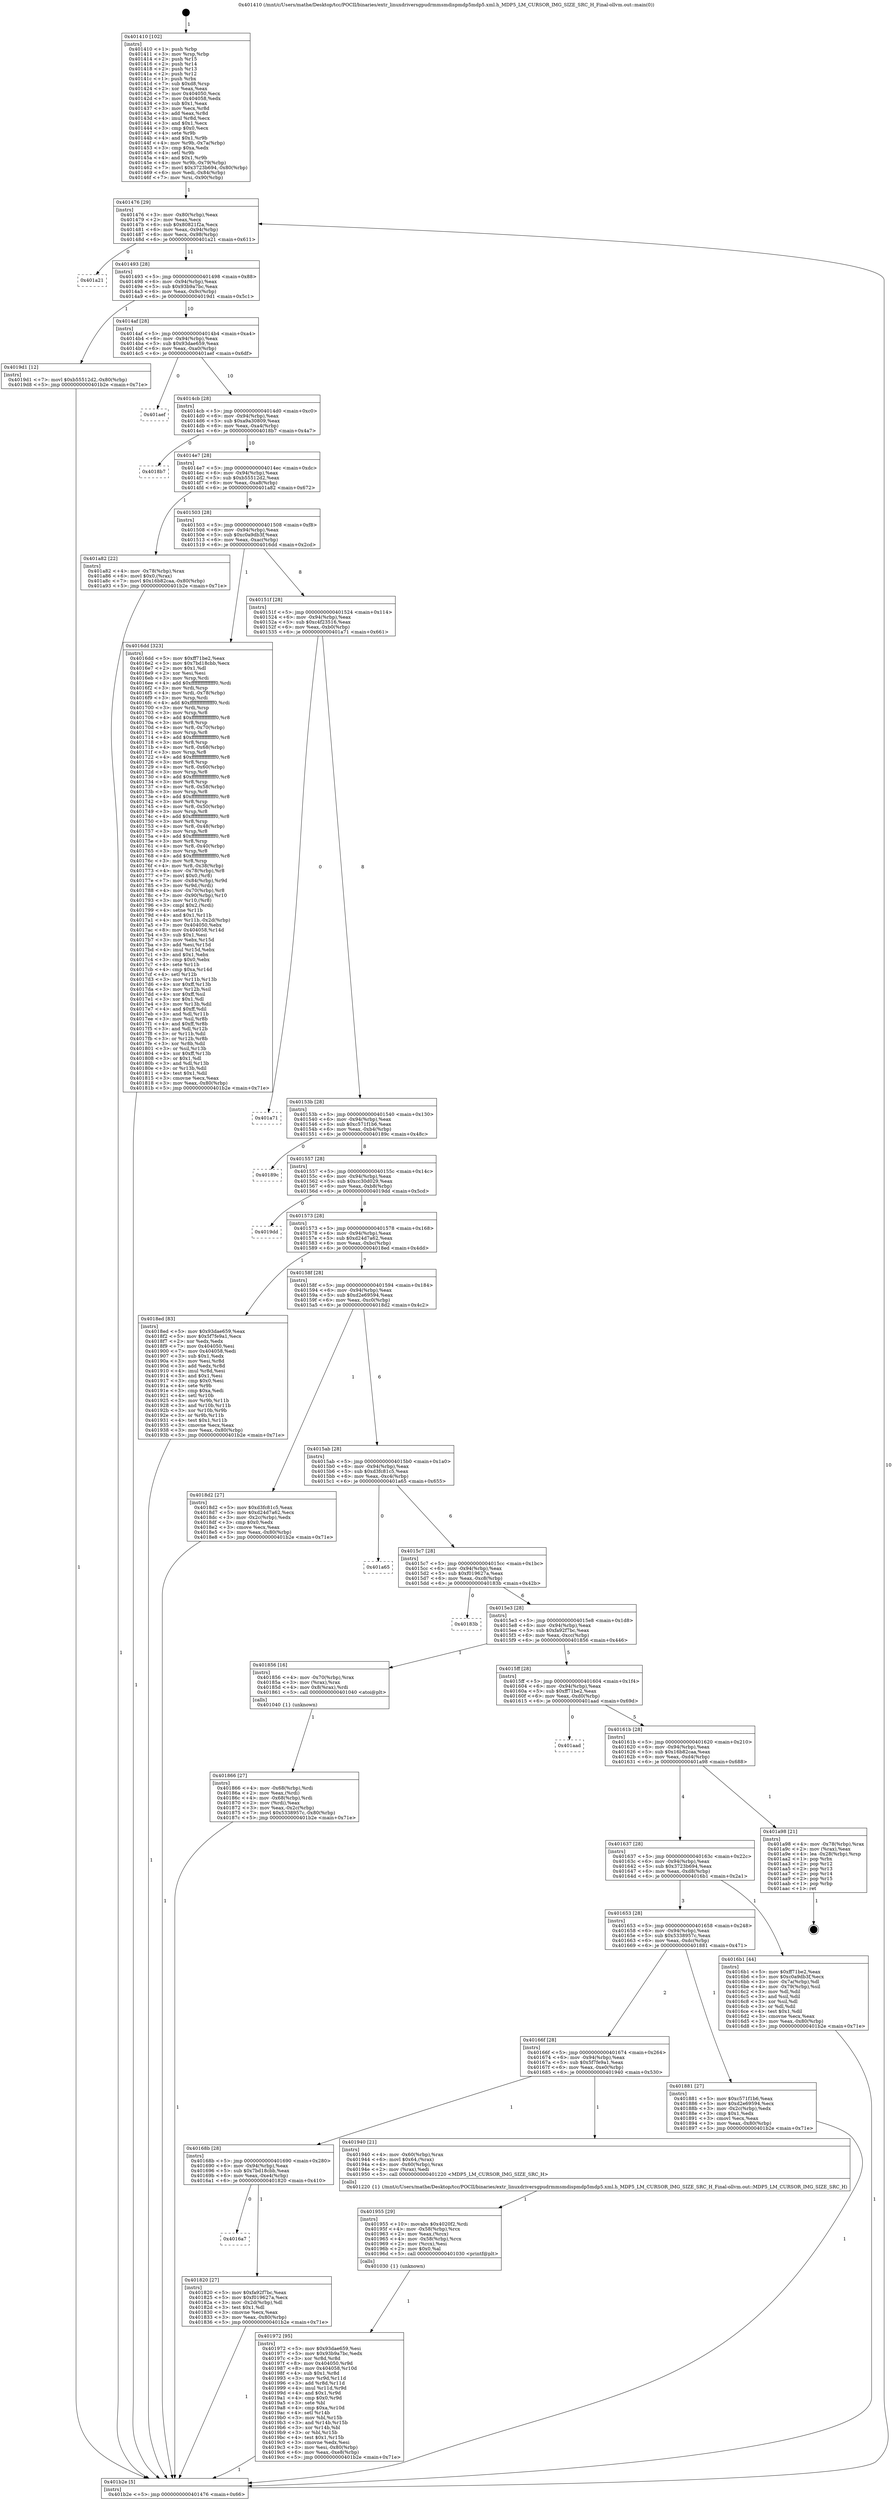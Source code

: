 digraph "0x401410" {
  label = "0x401410 (/mnt/c/Users/mathe/Desktop/tcc/POCII/binaries/extr_linuxdriversgpudrmmsmdispmdp5mdp5.xml.h_MDP5_LM_CURSOR_IMG_SIZE_SRC_H_Final-ollvm.out::main(0))"
  labelloc = "t"
  node[shape=record]

  Entry [label="",width=0.3,height=0.3,shape=circle,fillcolor=black,style=filled]
  "0x401476" [label="{
     0x401476 [29]\l
     | [instrs]\l
     &nbsp;&nbsp;0x401476 \<+3\>: mov -0x80(%rbp),%eax\l
     &nbsp;&nbsp;0x401479 \<+2\>: mov %eax,%ecx\l
     &nbsp;&nbsp;0x40147b \<+6\>: sub $0x80821f2a,%ecx\l
     &nbsp;&nbsp;0x401481 \<+6\>: mov %eax,-0x94(%rbp)\l
     &nbsp;&nbsp;0x401487 \<+6\>: mov %ecx,-0x98(%rbp)\l
     &nbsp;&nbsp;0x40148d \<+6\>: je 0000000000401a21 \<main+0x611\>\l
  }"]
  "0x401a21" [label="{
     0x401a21\l
  }", style=dashed]
  "0x401493" [label="{
     0x401493 [28]\l
     | [instrs]\l
     &nbsp;&nbsp;0x401493 \<+5\>: jmp 0000000000401498 \<main+0x88\>\l
     &nbsp;&nbsp;0x401498 \<+6\>: mov -0x94(%rbp),%eax\l
     &nbsp;&nbsp;0x40149e \<+5\>: sub $0x93b9a7bc,%eax\l
     &nbsp;&nbsp;0x4014a3 \<+6\>: mov %eax,-0x9c(%rbp)\l
     &nbsp;&nbsp;0x4014a9 \<+6\>: je 00000000004019d1 \<main+0x5c1\>\l
  }"]
  Exit [label="",width=0.3,height=0.3,shape=circle,fillcolor=black,style=filled,peripheries=2]
  "0x4019d1" [label="{
     0x4019d1 [12]\l
     | [instrs]\l
     &nbsp;&nbsp;0x4019d1 \<+7\>: movl $0xb55512d2,-0x80(%rbp)\l
     &nbsp;&nbsp;0x4019d8 \<+5\>: jmp 0000000000401b2e \<main+0x71e\>\l
  }"]
  "0x4014af" [label="{
     0x4014af [28]\l
     | [instrs]\l
     &nbsp;&nbsp;0x4014af \<+5\>: jmp 00000000004014b4 \<main+0xa4\>\l
     &nbsp;&nbsp;0x4014b4 \<+6\>: mov -0x94(%rbp),%eax\l
     &nbsp;&nbsp;0x4014ba \<+5\>: sub $0x93dae659,%eax\l
     &nbsp;&nbsp;0x4014bf \<+6\>: mov %eax,-0xa0(%rbp)\l
     &nbsp;&nbsp;0x4014c5 \<+6\>: je 0000000000401aef \<main+0x6df\>\l
  }"]
  "0x401972" [label="{
     0x401972 [95]\l
     | [instrs]\l
     &nbsp;&nbsp;0x401972 \<+5\>: mov $0x93dae659,%esi\l
     &nbsp;&nbsp;0x401977 \<+5\>: mov $0x93b9a7bc,%edx\l
     &nbsp;&nbsp;0x40197c \<+3\>: xor %r8d,%r8d\l
     &nbsp;&nbsp;0x40197f \<+8\>: mov 0x404050,%r9d\l
     &nbsp;&nbsp;0x401987 \<+8\>: mov 0x404058,%r10d\l
     &nbsp;&nbsp;0x40198f \<+4\>: sub $0x1,%r8d\l
     &nbsp;&nbsp;0x401993 \<+3\>: mov %r9d,%r11d\l
     &nbsp;&nbsp;0x401996 \<+3\>: add %r8d,%r11d\l
     &nbsp;&nbsp;0x401999 \<+4\>: imul %r11d,%r9d\l
     &nbsp;&nbsp;0x40199d \<+4\>: and $0x1,%r9d\l
     &nbsp;&nbsp;0x4019a1 \<+4\>: cmp $0x0,%r9d\l
     &nbsp;&nbsp;0x4019a5 \<+3\>: sete %bl\l
     &nbsp;&nbsp;0x4019a8 \<+4\>: cmp $0xa,%r10d\l
     &nbsp;&nbsp;0x4019ac \<+4\>: setl %r14b\l
     &nbsp;&nbsp;0x4019b0 \<+3\>: mov %bl,%r15b\l
     &nbsp;&nbsp;0x4019b3 \<+3\>: and %r14b,%r15b\l
     &nbsp;&nbsp;0x4019b6 \<+3\>: xor %r14b,%bl\l
     &nbsp;&nbsp;0x4019b9 \<+3\>: or %bl,%r15b\l
     &nbsp;&nbsp;0x4019bc \<+4\>: test $0x1,%r15b\l
     &nbsp;&nbsp;0x4019c0 \<+3\>: cmovne %edx,%esi\l
     &nbsp;&nbsp;0x4019c3 \<+3\>: mov %esi,-0x80(%rbp)\l
     &nbsp;&nbsp;0x4019c6 \<+6\>: mov %eax,-0xe8(%rbp)\l
     &nbsp;&nbsp;0x4019cc \<+5\>: jmp 0000000000401b2e \<main+0x71e\>\l
  }"]
  "0x401aef" [label="{
     0x401aef\l
  }", style=dashed]
  "0x4014cb" [label="{
     0x4014cb [28]\l
     | [instrs]\l
     &nbsp;&nbsp;0x4014cb \<+5\>: jmp 00000000004014d0 \<main+0xc0\>\l
     &nbsp;&nbsp;0x4014d0 \<+6\>: mov -0x94(%rbp),%eax\l
     &nbsp;&nbsp;0x4014d6 \<+5\>: sub $0xa9a30809,%eax\l
     &nbsp;&nbsp;0x4014db \<+6\>: mov %eax,-0xa4(%rbp)\l
     &nbsp;&nbsp;0x4014e1 \<+6\>: je 00000000004018b7 \<main+0x4a7\>\l
  }"]
  "0x401955" [label="{
     0x401955 [29]\l
     | [instrs]\l
     &nbsp;&nbsp;0x401955 \<+10\>: movabs $0x4020f2,%rdi\l
     &nbsp;&nbsp;0x40195f \<+4\>: mov -0x58(%rbp),%rcx\l
     &nbsp;&nbsp;0x401963 \<+2\>: mov %eax,(%rcx)\l
     &nbsp;&nbsp;0x401965 \<+4\>: mov -0x58(%rbp),%rcx\l
     &nbsp;&nbsp;0x401969 \<+2\>: mov (%rcx),%esi\l
     &nbsp;&nbsp;0x40196b \<+2\>: mov $0x0,%al\l
     &nbsp;&nbsp;0x40196d \<+5\>: call 0000000000401030 \<printf@plt\>\l
     | [calls]\l
     &nbsp;&nbsp;0x401030 \{1\} (unknown)\l
  }"]
  "0x4018b7" [label="{
     0x4018b7\l
  }", style=dashed]
  "0x4014e7" [label="{
     0x4014e7 [28]\l
     | [instrs]\l
     &nbsp;&nbsp;0x4014e7 \<+5\>: jmp 00000000004014ec \<main+0xdc\>\l
     &nbsp;&nbsp;0x4014ec \<+6\>: mov -0x94(%rbp),%eax\l
     &nbsp;&nbsp;0x4014f2 \<+5\>: sub $0xb55512d2,%eax\l
     &nbsp;&nbsp;0x4014f7 \<+6\>: mov %eax,-0xa8(%rbp)\l
     &nbsp;&nbsp;0x4014fd \<+6\>: je 0000000000401a82 \<main+0x672\>\l
  }"]
  "0x401866" [label="{
     0x401866 [27]\l
     | [instrs]\l
     &nbsp;&nbsp;0x401866 \<+4\>: mov -0x68(%rbp),%rdi\l
     &nbsp;&nbsp;0x40186a \<+2\>: mov %eax,(%rdi)\l
     &nbsp;&nbsp;0x40186c \<+4\>: mov -0x68(%rbp),%rdi\l
     &nbsp;&nbsp;0x401870 \<+2\>: mov (%rdi),%eax\l
     &nbsp;&nbsp;0x401872 \<+3\>: mov %eax,-0x2c(%rbp)\l
     &nbsp;&nbsp;0x401875 \<+7\>: movl $0x5338957c,-0x80(%rbp)\l
     &nbsp;&nbsp;0x40187c \<+5\>: jmp 0000000000401b2e \<main+0x71e\>\l
  }"]
  "0x401a82" [label="{
     0x401a82 [22]\l
     | [instrs]\l
     &nbsp;&nbsp;0x401a82 \<+4\>: mov -0x78(%rbp),%rax\l
     &nbsp;&nbsp;0x401a86 \<+6\>: movl $0x0,(%rax)\l
     &nbsp;&nbsp;0x401a8c \<+7\>: movl $0x16b82caa,-0x80(%rbp)\l
     &nbsp;&nbsp;0x401a93 \<+5\>: jmp 0000000000401b2e \<main+0x71e\>\l
  }"]
  "0x401503" [label="{
     0x401503 [28]\l
     | [instrs]\l
     &nbsp;&nbsp;0x401503 \<+5\>: jmp 0000000000401508 \<main+0xf8\>\l
     &nbsp;&nbsp;0x401508 \<+6\>: mov -0x94(%rbp),%eax\l
     &nbsp;&nbsp;0x40150e \<+5\>: sub $0xc0a9db3f,%eax\l
     &nbsp;&nbsp;0x401513 \<+6\>: mov %eax,-0xac(%rbp)\l
     &nbsp;&nbsp;0x401519 \<+6\>: je 00000000004016dd \<main+0x2cd\>\l
  }"]
  "0x4016a7" [label="{
     0x4016a7\l
  }", style=dashed]
  "0x4016dd" [label="{
     0x4016dd [323]\l
     | [instrs]\l
     &nbsp;&nbsp;0x4016dd \<+5\>: mov $0xff71be2,%eax\l
     &nbsp;&nbsp;0x4016e2 \<+5\>: mov $0x7bd18cbb,%ecx\l
     &nbsp;&nbsp;0x4016e7 \<+2\>: mov $0x1,%dl\l
     &nbsp;&nbsp;0x4016e9 \<+2\>: xor %esi,%esi\l
     &nbsp;&nbsp;0x4016eb \<+3\>: mov %rsp,%rdi\l
     &nbsp;&nbsp;0x4016ee \<+4\>: add $0xfffffffffffffff0,%rdi\l
     &nbsp;&nbsp;0x4016f2 \<+3\>: mov %rdi,%rsp\l
     &nbsp;&nbsp;0x4016f5 \<+4\>: mov %rdi,-0x78(%rbp)\l
     &nbsp;&nbsp;0x4016f9 \<+3\>: mov %rsp,%rdi\l
     &nbsp;&nbsp;0x4016fc \<+4\>: add $0xfffffffffffffff0,%rdi\l
     &nbsp;&nbsp;0x401700 \<+3\>: mov %rdi,%rsp\l
     &nbsp;&nbsp;0x401703 \<+3\>: mov %rsp,%r8\l
     &nbsp;&nbsp;0x401706 \<+4\>: add $0xfffffffffffffff0,%r8\l
     &nbsp;&nbsp;0x40170a \<+3\>: mov %r8,%rsp\l
     &nbsp;&nbsp;0x40170d \<+4\>: mov %r8,-0x70(%rbp)\l
     &nbsp;&nbsp;0x401711 \<+3\>: mov %rsp,%r8\l
     &nbsp;&nbsp;0x401714 \<+4\>: add $0xfffffffffffffff0,%r8\l
     &nbsp;&nbsp;0x401718 \<+3\>: mov %r8,%rsp\l
     &nbsp;&nbsp;0x40171b \<+4\>: mov %r8,-0x68(%rbp)\l
     &nbsp;&nbsp;0x40171f \<+3\>: mov %rsp,%r8\l
     &nbsp;&nbsp;0x401722 \<+4\>: add $0xfffffffffffffff0,%r8\l
     &nbsp;&nbsp;0x401726 \<+3\>: mov %r8,%rsp\l
     &nbsp;&nbsp;0x401729 \<+4\>: mov %r8,-0x60(%rbp)\l
     &nbsp;&nbsp;0x40172d \<+3\>: mov %rsp,%r8\l
     &nbsp;&nbsp;0x401730 \<+4\>: add $0xfffffffffffffff0,%r8\l
     &nbsp;&nbsp;0x401734 \<+3\>: mov %r8,%rsp\l
     &nbsp;&nbsp;0x401737 \<+4\>: mov %r8,-0x58(%rbp)\l
     &nbsp;&nbsp;0x40173b \<+3\>: mov %rsp,%r8\l
     &nbsp;&nbsp;0x40173e \<+4\>: add $0xfffffffffffffff0,%r8\l
     &nbsp;&nbsp;0x401742 \<+3\>: mov %r8,%rsp\l
     &nbsp;&nbsp;0x401745 \<+4\>: mov %r8,-0x50(%rbp)\l
     &nbsp;&nbsp;0x401749 \<+3\>: mov %rsp,%r8\l
     &nbsp;&nbsp;0x40174c \<+4\>: add $0xfffffffffffffff0,%r8\l
     &nbsp;&nbsp;0x401750 \<+3\>: mov %r8,%rsp\l
     &nbsp;&nbsp;0x401753 \<+4\>: mov %r8,-0x48(%rbp)\l
     &nbsp;&nbsp;0x401757 \<+3\>: mov %rsp,%r8\l
     &nbsp;&nbsp;0x40175a \<+4\>: add $0xfffffffffffffff0,%r8\l
     &nbsp;&nbsp;0x40175e \<+3\>: mov %r8,%rsp\l
     &nbsp;&nbsp;0x401761 \<+4\>: mov %r8,-0x40(%rbp)\l
     &nbsp;&nbsp;0x401765 \<+3\>: mov %rsp,%r8\l
     &nbsp;&nbsp;0x401768 \<+4\>: add $0xfffffffffffffff0,%r8\l
     &nbsp;&nbsp;0x40176c \<+3\>: mov %r8,%rsp\l
     &nbsp;&nbsp;0x40176f \<+4\>: mov %r8,-0x38(%rbp)\l
     &nbsp;&nbsp;0x401773 \<+4\>: mov -0x78(%rbp),%r8\l
     &nbsp;&nbsp;0x401777 \<+7\>: movl $0x0,(%r8)\l
     &nbsp;&nbsp;0x40177e \<+7\>: mov -0x84(%rbp),%r9d\l
     &nbsp;&nbsp;0x401785 \<+3\>: mov %r9d,(%rdi)\l
     &nbsp;&nbsp;0x401788 \<+4\>: mov -0x70(%rbp),%r8\l
     &nbsp;&nbsp;0x40178c \<+7\>: mov -0x90(%rbp),%r10\l
     &nbsp;&nbsp;0x401793 \<+3\>: mov %r10,(%r8)\l
     &nbsp;&nbsp;0x401796 \<+3\>: cmpl $0x2,(%rdi)\l
     &nbsp;&nbsp;0x401799 \<+4\>: setne %r11b\l
     &nbsp;&nbsp;0x40179d \<+4\>: and $0x1,%r11b\l
     &nbsp;&nbsp;0x4017a1 \<+4\>: mov %r11b,-0x2d(%rbp)\l
     &nbsp;&nbsp;0x4017a5 \<+7\>: mov 0x404050,%ebx\l
     &nbsp;&nbsp;0x4017ac \<+8\>: mov 0x404058,%r14d\l
     &nbsp;&nbsp;0x4017b4 \<+3\>: sub $0x1,%esi\l
     &nbsp;&nbsp;0x4017b7 \<+3\>: mov %ebx,%r15d\l
     &nbsp;&nbsp;0x4017ba \<+3\>: add %esi,%r15d\l
     &nbsp;&nbsp;0x4017bd \<+4\>: imul %r15d,%ebx\l
     &nbsp;&nbsp;0x4017c1 \<+3\>: and $0x1,%ebx\l
     &nbsp;&nbsp;0x4017c4 \<+3\>: cmp $0x0,%ebx\l
     &nbsp;&nbsp;0x4017c7 \<+4\>: sete %r11b\l
     &nbsp;&nbsp;0x4017cb \<+4\>: cmp $0xa,%r14d\l
     &nbsp;&nbsp;0x4017cf \<+4\>: setl %r12b\l
     &nbsp;&nbsp;0x4017d3 \<+3\>: mov %r11b,%r13b\l
     &nbsp;&nbsp;0x4017d6 \<+4\>: xor $0xff,%r13b\l
     &nbsp;&nbsp;0x4017da \<+3\>: mov %r12b,%sil\l
     &nbsp;&nbsp;0x4017dd \<+4\>: xor $0xff,%sil\l
     &nbsp;&nbsp;0x4017e1 \<+3\>: xor $0x1,%dl\l
     &nbsp;&nbsp;0x4017e4 \<+3\>: mov %r13b,%dil\l
     &nbsp;&nbsp;0x4017e7 \<+4\>: and $0xff,%dil\l
     &nbsp;&nbsp;0x4017eb \<+3\>: and %dl,%r11b\l
     &nbsp;&nbsp;0x4017ee \<+3\>: mov %sil,%r8b\l
     &nbsp;&nbsp;0x4017f1 \<+4\>: and $0xff,%r8b\l
     &nbsp;&nbsp;0x4017f5 \<+3\>: and %dl,%r12b\l
     &nbsp;&nbsp;0x4017f8 \<+3\>: or %r11b,%dil\l
     &nbsp;&nbsp;0x4017fb \<+3\>: or %r12b,%r8b\l
     &nbsp;&nbsp;0x4017fe \<+3\>: xor %r8b,%dil\l
     &nbsp;&nbsp;0x401801 \<+3\>: or %sil,%r13b\l
     &nbsp;&nbsp;0x401804 \<+4\>: xor $0xff,%r13b\l
     &nbsp;&nbsp;0x401808 \<+3\>: or $0x1,%dl\l
     &nbsp;&nbsp;0x40180b \<+3\>: and %dl,%r13b\l
     &nbsp;&nbsp;0x40180e \<+3\>: or %r13b,%dil\l
     &nbsp;&nbsp;0x401811 \<+4\>: test $0x1,%dil\l
     &nbsp;&nbsp;0x401815 \<+3\>: cmovne %ecx,%eax\l
     &nbsp;&nbsp;0x401818 \<+3\>: mov %eax,-0x80(%rbp)\l
     &nbsp;&nbsp;0x40181b \<+5\>: jmp 0000000000401b2e \<main+0x71e\>\l
  }"]
  "0x40151f" [label="{
     0x40151f [28]\l
     | [instrs]\l
     &nbsp;&nbsp;0x40151f \<+5\>: jmp 0000000000401524 \<main+0x114\>\l
     &nbsp;&nbsp;0x401524 \<+6\>: mov -0x94(%rbp),%eax\l
     &nbsp;&nbsp;0x40152a \<+5\>: sub $0xc4f23516,%eax\l
     &nbsp;&nbsp;0x40152f \<+6\>: mov %eax,-0xb0(%rbp)\l
     &nbsp;&nbsp;0x401535 \<+6\>: je 0000000000401a71 \<main+0x661\>\l
  }"]
  "0x401820" [label="{
     0x401820 [27]\l
     | [instrs]\l
     &nbsp;&nbsp;0x401820 \<+5\>: mov $0xfa92f7bc,%eax\l
     &nbsp;&nbsp;0x401825 \<+5\>: mov $0xf019627a,%ecx\l
     &nbsp;&nbsp;0x40182a \<+3\>: mov -0x2d(%rbp),%dl\l
     &nbsp;&nbsp;0x40182d \<+3\>: test $0x1,%dl\l
     &nbsp;&nbsp;0x401830 \<+3\>: cmovne %ecx,%eax\l
     &nbsp;&nbsp;0x401833 \<+3\>: mov %eax,-0x80(%rbp)\l
     &nbsp;&nbsp;0x401836 \<+5\>: jmp 0000000000401b2e \<main+0x71e\>\l
  }"]
  "0x401a71" [label="{
     0x401a71\l
  }", style=dashed]
  "0x40153b" [label="{
     0x40153b [28]\l
     | [instrs]\l
     &nbsp;&nbsp;0x40153b \<+5\>: jmp 0000000000401540 \<main+0x130\>\l
     &nbsp;&nbsp;0x401540 \<+6\>: mov -0x94(%rbp),%eax\l
     &nbsp;&nbsp;0x401546 \<+5\>: sub $0xc571f1b6,%eax\l
     &nbsp;&nbsp;0x40154b \<+6\>: mov %eax,-0xb4(%rbp)\l
     &nbsp;&nbsp;0x401551 \<+6\>: je 000000000040189c \<main+0x48c\>\l
  }"]
  "0x40168b" [label="{
     0x40168b [28]\l
     | [instrs]\l
     &nbsp;&nbsp;0x40168b \<+5\>: jmp 0000000000401690 \<main+0x280\>\l
     &nbsp;&nbsp;0x401690 \<+6\>: mov -0x94(%rbp),%eax\l
     &nbsp;&nbsp;0x401696 \<+5\>: sub $0x7bd18cbb,%eax\l
     &nbsp;&nbsp;0x40169b \<+6\>: mov %eax,-0xe4(%rbp)\l
     &nbsp;&nbsp;0x4016a1 \<+6\>: je 0000000000401820 \<main+0x410\>\l
  }"]
  "0x40189c" [label="{
     0x40189c\l
  }", style=dashed]
  "0x401557" [label="{
     0x401557 [28]\l
     | [instrs]\l
     &nbsp;&nbsp;0x401557 \<+5\>: jmp 000000000040155c \<main+0x14c\>\l
     &nbsp;&nbsp;0x40155c \<+6\>: mov -0x94(%rbp),%eax\l
     &nbsp;&nbsp;0x401562 \<+5\>: sub $0xcc30d029,%eax\l
     &nbsp;&nbsp;0x401567 \<+6\>: mov %eax,-0xb8(%rbp)\l
     &nbsp;&nbsp;0x40156d \<+6\>: je 00000000004019dd \<main+0x5cd\>\l
  }"]
  "0x401940" [label="{
     0x401940 [21]\l
     | [instrs]\l
     &nbsp;&nbsp;0x401940 \<+4\>: mov -0x60(%rbp),%rax\l
     &nbsp;&nbsp;0x401944 \<+6\>: movl $0x64,(%rax)\l
     &nbsp;&nbsp;0x40194a \<+4\>: mov -0x60(%rbp),%rax\l
     &nbsp;&nbsp;0x40194e \<+2\>: mov (%rax),%edi\l
     &nbsp;&nbsp;0x401950 \<+5\>: call 0000000000401220 \<MDP5_LM_CURSOR_IMG_SIZE_SRC_H\>\l
     | [calls]\l
     &nbsp;&nbsp;0x401220 \{1\} (/mnt/c/Users/mathe/Desktop/tcc/POCII/binaries/extr_linuxdriversgpudrmmsmdispmdp5mdp5.xml.h_MDP5_LM_CURSOR_IMG_SIZE_SRC_H_Final-ollvm.out::MDP5_LM_CURSOR_IMG_SIZE_SRC_H)\l
  }"]
  "0x4019dd" [label="{
     0x4019dd\l
  }", style=dashed]
  "0x401573" [label="{
     0x401573 [28]\l
     | [instrs]\l
     &nbsp;&nbsp;0x401573 \<+5\>: jmp 0000000000401578 \<main+0x168\>\l
     &nbsp;&nbsp;0x401578 \<+6\>: mov -0x94(%rbp),%eax\l
     &nbsp;&nbsp;0x40157e \<+5\>: sub $0xd24d7a62,%eax\l
     &nbsp;&nbsp;0x401583 \<+6\>: mov %eax,-0xbc(%rbp)\l
     &nbsp;&nbsp;0x401589 \<+6\>: je 00000000004018ed \<main+0x4dd\>\l
  }"]
  "0x40166f" [label="{
     0x40166f [28]\l
     | [instrs]\l
     &nbsp;&nbsp;0x40166f \<+5\>: jmp 0000000000401674 \<main+0x264\>\l
     &nbsp;&nbsp;0x401674 \<+6\>: mov -0x94(%rbp),%eax\l
     &nbsp;&nbsp;0x40167a \<+5\>: sub $0x5f7fe9a1,%eax\l
     &nbsp;&nbsp;0x40167f \<+6\>: mov %eax,-0xe0(%rbp)\l
     &nbsp;&nbsp;0x401685 \<+6\>: je 0000000000401940 \<main+0x530\>\l
  }"]
  "0x4018ed" [label="{
     0x4018ed [83]\l
     | [instrs]\l
     &nbsp;&nbsp;0x4018ed \<+5\>: mov $0x93dae659,%eax\l
     &nbsp;&nbsp;0x4018f2 \<+5\>: mov $0x5f7fe9a1,%ecx\l
     &nbsp;&nbsp;0x4018f7 \<+2\>: xor %edx,%edx\l
     &nbsp;&nbsp;0x4018f9 \<+7\>: mov 0x404050,%esi\l
     &nbsp;&nbsp;0x401900 \<+7\>: mov 0x404058,%edi\l
     &nbsp;&nbsp;0x401907 \<+3\>: sub $0x1,%edx\l
     &nbsp;&nbsp;0x40190a \<+3\>: mov %esi,%r8d\l
     &nbsp;&nbsp;0x40190d \<+3\>: add %edx,%r8d\l
     &nbsp;&nbsp;0x401910 \<+4\>: imul %r8d,%esi\l
     &nbsp;&nbsp;0x401914 \<+3\>: and $0x1,%esi\l
     &nbsp;&nbsp;0x401917 \<+3\>: cmp $0x0,%esi\l
     &nbsp;&nbsp;0x40191a \<+4\>: sete %r9b\l
     &nbsp;&nbsp;0x40191e \<+3\>: cmp $0xa,%edi\l
     &nbsp;&nbsp;0x401921 \<+4\>: setl %r10b\l
     &nbsp;&nbsp;0x401925 \<+3\>: mov %r9b,%r11b\l
     &nbsp;&nbsp;0x401928 \<+3\>: and %r10b,%r11b\l
     &nbsp;&nbsp;0x40192b \<+3\>: xor %r10b,%r9b\l
     &nbsp;&nbsp;0x40192e \<+3\>: or %r9b,%r11b\l
     &nbsp;&nbsp;0x401931 \<+4\>: test $0x1,%r11b\l
     &nbsp;&nbsp;0x401935 \<+3\>: cmovne %ecx,%eax\l
     &nbsp;&nbsp;0x401938 \<+3\>: mov %eax,-0x80(%rbp)\l
     &nbsp;&nbsp;0x40193b \<+5\>: jmp 0000000000401b2e \<main+0x71e\>\l
  }"]
  "0x40158f" [label="{
     0x40158f [28]\l
     | [instrs]\l
     &nbsp;&nbsp;0x40158f \<+5\>: jmp 0000000000401594 \<main+0x184\>\l
     &nbsp;&nbsp;0x401594 \<+6\>: mov -0x94(%rbp),%eax\l
     &nbsp;&nbsp;0x40159a \<+5\>: sub $0xd2e69594,%eax\l
     &nbsp;&nbsp;0x40159f \<+6\>: mov %eax,-0xc0(%rbp)\l
     &nbsp;&nbsp;0x4015a5 \<+6\>: je 00000000004018d2 \<main+0x4c2\>\l
  }"]
  "0x401881" [label="{
     0x401881 [27]\l
     | [instrs]\l
     &nbsp;&nbsp;0x401881 \<+5\>: mov $0xc571f1b6,%eax\l
     &nbsp;&nbsp;0x401886 \<+5\>: mov $0xd2e69594,%ecx\l
     &nbsp;&nbsp;0x40188b \<+3\>: mov -0x2c(%rbp),%edx\l
     &nbsp;&nbsp;0x40188e \<+3\>: cmp $0x1,%edx\l
     &nbsp;&nbsp;0x401891 \<+3\>: cmovl %ecx,%eax\l
     &nbsp;&nbsp;0x401894 \<+3\>: mov %eax,-0x80(%rbp)\l
     &nbsp;&nbsp;0x401897 \<+5\>: jmp 0000000000401b2e \<main+0x71e\>\l
  }"]
  "0x4018d2" [label="{
     0x4018d2 [27]\l
     | [instrs]\l
     &nbsp;&nbsp;0x4018d2 \<+5\>: mov $0xd3fc81c5,%eax\l
     &nbsp;&nbsp;0x4018d7 \<+5\>: mov $0xd24d7a62,%ecx\l
     &nbsp;&nbsp;0x4018dc \<+3\>: mov -0x2c(%rbp),%edx\l
     &nbsp;&nbsp;0x4018df \<+3\>: cmp $0x0,%edx\l
     &nbsp;&nbsp;0x4018e2 \<+3\>: cmove %ecx,%eax\l
     &nbsp;&nbsp;0x4018e5 \<+3\>: mov %eax,-0x80(%rbp)\l
     &nbsp;&nbsp;0x4018e8 \<+5\>: jmp 0000000000401b2e \<main+0x71e\>\l
  }"]
  "0x4015ab" [label="{
     0x4015ab [28]\l
     | [instrs]\l
     &nbsp;&nbsp;0x4015ab \<+5\>: jmp 00000000004015b0 \<main+0x1a0\>\l
     &nbsp;&nbsp;0x4015b0 \<+6\>: mov -0x94(%rbp),%eax\l
     &nbsp;&nbsp;0x4015b6 \<+5\>: sub $0xd3fc81c5,%eax\l
     &nbsp;&nbsp;0x4015bb \<+6\>: mov %eax,-0xc4(%rbp)\l
     &nbsp;&nbsp;0x4015c1 \<+6\>: je 0000000000401a65 \<main+0x655\>\l
  }"]
  "0x401410" [label="{
     0x401410 [102]\l
     | [instrs]\l
     &nbsp;&nbsp;0x401410 \<+1\>: push %rbp\l
     &nbsp;&nbsp;0x401411 \<+3\>: mov %rsp,%rbp\l
     &nbsp;&nbsp;0x401414 \<+2\>: push %r15\l
     &nbsp;&nbsp;0x401416 \<+2\>: push %r14\l
     &nbsp;&nbsp;0x401418 \<+2\>: push %r13\l
     &nbsp;&nbsp;0x40141a \<+2\>: push %r12\l
     &nbsp;&nbsp;0x40141c \<+1\>: push %rbx\l
     &nbsp;&nbsp;0x40141d \<+7\>: sub $0xd8,%rsp\l
     &nbsp;&nbsp;0x401424 \<+2\>: xor %eax,%eax\l
     &nbsp;&nbsp;0x401426 \<+7\>: mov 0x404050,%ecx\l
     &nbsp;&nbsp;0x40142d \<+7\>: mov 0x404058,%edx\l
     &nbsp;&nbsp;0x401434 \<+3\>: sub $0x1,%eax\l
     &nbsp;&nbsp;0x401437 \<+3\>: mov %ecx,%r8d\l
     &nbsp;&nbsp;0x40143a \<+3\>: add %eax,%r8d\l
     &nbsp;&nbsp;0x40143d \<+4\>: imul %r8d,%ecx\l
     &nbsp;&nbsp;0x401441 \<+3\>: and $0x1,%ecx\l
     &nbsp;&nbsp;0x401444 \<+3\>: cmp $0x0,%ecx\l
     &nbsp;&nbsp;0x401447 \<+4\>: sete %r9b\l
     &nbsp;&nbsp;0x40144b \<+4\>: and $0x1,%r9b\l
     &nbsp;&nbsp;0x40144f \<+4\>: mov %r9b,-0x7a(%rbp)\l
     &nbsp;&nbsp;0x401453 \<+3\>: cmp $0xa,%edx\l
     &nbsp;&nbsp;0x401456 \<+4\>: setl %r9b\l
     &nbsp;&nbsp;0x40145a \<+4\>: and $0x1,%r9b\l
     &nbsp;&nbsp;0x40145e \<+4\>: mov %r9b,-0x79(%rbp)\l
     &nbsp;&nbsp;0x401462 \<+7\>: movl $0x3723b694,-0x80(%rbp)\l
     &nbsp;&nbsp;0x401469 \<+6\>: mov %edi,-0x84(%rbp)\l
     &nbsp;&nbsp;0x40146f \<+7\>: mov %rsi,-0x90(%rbp)\l
  }"]
  "0x401a65" [label="{
     0x401a65\l
  }", style=dashed]
  "0x4015c7" [label="{
     0x4015c7 [28]\l
     | [instrs]\l
     &nbsp;&nbsp;0x4015c7 \<+5\>: jmp 00000000004015cc \<main+0x1bc\>\l
     &nbsp;&nbsp;0x4015cc \<+6\>: mov -0x94(%rbp),%eax\l
     &nbsp;&nbsp;0x4015d2 \<+5\>: sub $0xf019627a,%eax\l
     &nbsp;&nbsp;0x4015d7 \<+6\>: mov %eax,-0xc8(%rbp)\l
     &nbsp;&nbsp;0x4015dd \<+6\>: je 000000000040183b \<main+0x42b\>\l
  }"]
  "0x401b2e" [label="{
     0x401b2e [5]\l
     | [instrs]\l
     &nbsp;&nbsp;0x401b2e \<+5\>: jmp 0000000000401476 \<main+0x66\>\l
  }"]
  "0x40183b" [label="{
     0x40183b\l
  }", style=dashed]
  "0x4015e3" [label="{
     0x4015e3 [28]\l
     | [instrs]\l
     &nbsp;&nbsp;0x4015e3 \<+5\>: jmp 00000000004015e8 \<main+0x1d8\>\l
     &nbsp;&nbsp;0x4015e8 \<+6\>: mov -0x94(%rbp),%eax\l
     &nbsp;&nbsp;0x4015ee \<+5\>: sub $0xfa92f7bc,%eax\l
     &nbsp;&nbsp;0x4015f3 \<+6\>: mov %eax,-0xcc(%rbp)\l
     &nbsp;&nbsp;0x4015f9 \<+6\>: je 0000000000401856 \<main+0x446\>\l
  }"]
  "0x401653" [label="{
     0x401653 [28]\l
     | [instrs]\l
     &nbsp;&nbsp;0x401653 \<+5\>: jmp 0000000000401658 \<main+0x248\>\l
     &nbsp;&nbsp;0x401658 \<+6\>: mov -0x94(%rbp),%eax\l
     &nbsp;&nbsp;0x40165e \<+5\>: sub $0x5338957c,%eax\l
     &nbsp;&nbsp;0x401663 \<+6\>: mov %eax,-0xdc(%rbp)\l
     &nbsp;&nbsp;0x401669 \<+6\>: je 0000000000401881 \<main+0x471\>\l
  }"]
  "0x401856" [label="{
     0x401856 [16]\l
     | [instrs]\l
     &nbsp;&nbsp;0x401856 \<+4\>: mov -0x70(%rbp),%rax\l
     &nbsp;&nbsp;0x40185a \<+3\>: mov (%rax),%rax\l
     &nbsp;&nbsp;0x40185d \<+4\>: mov 0x8(%rax),%rdi\l
     &nbsp;&nbsp;0x401861 \<+5\>: call 0000000000401040 \<atoi@plt\>\l
     | [calls]\l
     &nbsp;&nbsp;0x401040 \{1\} (unknown)\l
  }"]
  "0x4015ff" [label="{
     0x4015ff [28]\l
     | [instrs]\l
     &nbsp;&nbsp;0x4015ff \<+5\>: jmp 0000000000401604 \<main+0x1f4\>\l
     &nbsp;&nbsp;0x401604 \<+6\>: mov -0x94(%rbp),%eax\l
     &nbsp;&nbsp;0x40160a \<+5\>: sub $0xff71be2,%eax\l
     &nbsp;&nbsp;0x40160f \<+6\>: mov %eax,-0xd0(%rbp)\l
     &nbsp;&nbsp;0x401615 \<+6\>: je 0000000000401aad \<main+0x69d\>\l
  }"]
  "0x4016b1" [label="{
     0x4016b1 [44]\l
     | [instrs]\l
     &nbsp;&nbsp;0x4016b1 \<+5\>: mov $0xff71be2,%eax\l
     &nbsp;&nbsp;0x4016b6 \<+5\>: mov $0xc0a9db3f,%ecx\l
     &nbsp;&nbsp;0x4016bb \<+3\>: mov -0x7a(%rbp),%dl\l
     &nbsp;&nbsp;0x4016be \<+4\>: mov -0x79(%rbp),%sil\l
     &nbsp;&nbsp;0x4016c2 \<+3\>: mov %dl,%dil\l
     &nbsp;&nbsp;0x4016c5 \<+3\>: and %sil,%dil\l
     &nbsp;&nbsp;0x4016c8 \<+3\>: xor %sil,%dl\l
     &nbsp;&nbsp;0x4016cb \<+3\>: or %dl,%dil\l
     &nbsp;&nbsp;0x4016ce \<+4\>: test $0x1,%dil\l
     &nbsp;&nbsp;0x4016d2 \<+3\>: cmovne %ecx,%eax\l
     &nbsp;&nbsp;0x4016d5 \<+3\>: mov %eax,-0x80(%rbp)\l
     &nbsp;&nbsp;0x4016d8 \<+5\>: jmp 0000000000401b2e \<main+0x71e\>\l
  }"]
  "0x401aad" [label="{
     0x401aad\l
  }", style=dashed]
  "0x40161b" [label="{
     0x40161b [28]\l
     | [instrs]\l
     &nbsp;&nbsp;0x40161b \<+5\>: jmp 0000000000401620 \<main+0x210\>\l
     &nbsp;&nbsp;0x401620 \<+6\>: mov -0x94(%rbp),%eax\l
     &nbsp;&nbsp;0x401626 \<+5\>: sub $0x16b82caa,%eax\l
     &nbsp;&nbsp;0x40162b \<+6\>: mov %eax,-0xd4(%rbp)\l
     &nbsp;&nbsp;0x401631 \<+6\>: je 0000000000401a98 \<main+0x688\>\l
  }"]
  "0x401637" [label="{
     0x401637 [28]\l
     | [instrs]\l
     &nbsp;&nbsp;0x401637 \<+5\>: jmp 000000000040163c \<main+0x22c\>\l
     &nbsp;&nbsp;0x40163c \<+6\>: mov -0x94(%rbp),%eax\l
     &nbsp;&nbsp;0x401642 \<+5\>: sub $0x3723b694,%eax\l
     &nbsp;&nbsp;0x401647 \<+6\>: mov %eax,-0xd8(%rbp)\l
     &nbsp;&nbsp;0x40164d \<+6\>: je 00000000004016b1 \<main+0x2a1\>\l
  }"]
  "0x401a98" [label="{
     0x401a98 [21]\l
     | [instrs]\l
     &nbsp;&nbsp;0x401a98 \<+4\>: mov -0x78(%rbp),%rax\l
     &nbsp;&nbsp;0x401a9c \<+2\>: mov (%rax),%eax\l
     &nbsp;&nbsp;0x401a9e \<+4\>: lea -0x28(%rbp),%rsp\l
     &nbsp;&nbsp;0x401aa2 \<+1\>: pop %rbx\l
     &nbsp;&nbsp;0x401aa3 \<+2\>: pop %r12\l
     &nbsp;&nbsp;0x401aa5 \<+2\>: pop %r13\l
     &nbsp;&nbsp;0x401aa7 \<+2\>: pop %r14\l
     &nbsp;&nbsp;0x401aa9 \<+2\>: pop %r15\l
     &nbsp;&nbsp;0x401aab \<+1\>: pop %rbp\l
     &nbsp;&nbsp;0x401aac \<+1\>: ret\l
  }"]
  Entry -> "0x401410" [label=" 1"]
  "0x401476" -> "0x401a21" [label=" 0"]
  "0x401476" -> "0x401493" [label=" 11"]
  "0x401a98" -> Exit [label=" 1"]
  "0x401493" -> "0x4019d1" [label=" 1"]
  "0x401493" -> "0x4014af" [label=" 10"]
  "0x401a82" -> "0x401b2e" [label=" 1"]
  "0x4014af" -> "0x401aef" [label=" 0"]
  "0x4014af" -> "0x4014cb" [label=" 10"]
  "0x4019d1" -> "0x401b2e" [label=" 1"]
  "0x4014cb" -> "0x4018b7" [label=" 0"]
  "0x4014cb" -> "0x4014e7" [label=" 10"]
  "0x401972" -> "0x401b2e" [label=" 1"]
  "0x4014e7" -> "0x401a82" [label=" 1"]
  "0x4014e7" -> "0x401503" [label=" 9"]
  "0x401955" -> "0x401972" [label=" 1"]
  "0x401503" -> "0x4016dd" [label=" 1"]
  "0x401503" -> "0x40151f" [label=" 8"]
  "0x401940" -> "0x401955" [label=" 1"]
  "0x40151f" -> "0x401a71" [label=" 0"]
  "0x40151f" -> "0x40153b" [label=" 8"]
  "0x4018ed" -> "0x401b2e" [label=" 1"]
  "0x40153b" -> "0x40189c" [label=" 0"]
  "0x40153b" -> "0x401557" [label=" 8"]
  "0x401881" -> "0x401b2e" [label=" 1"]
  "0x401557" -> "0x4019dd" [label=" 0"]
  "0x401557" -> "0x401573" [label=" 8"]
  "0x401866" -> "0x401b2e" [label=" 1"]
  "0x401573" -> "0x4018ed" [label=" 1"]
  "0x401573" -> "0x40158f" [label=" 7"]
  "0x401820" -> "0x401b2e" [label=" 1"]
  "0x40158f" -> "0x4018d2" [label=" 1"]
  "0x40158f" -> "0x4015ab" [label=" 6"]
  "0x40168b" -> "0x4016a7" [label=" 0"]
  "0x4015ab" -> "0x401a65" [label=" 0"]
  "0x4015ab" -> "0x4015c7" [label=" 6"]
  "0x40166f" -> "0x40168b" [label=" 1"]
  "0x4015c7" -> "0x40183b" [label=" 0"]
  "0x4015c7" -> "0x4015e3" [label=" 6"]
  "0x40166f" -> "0x401940" [label=" 1"]
  "0x4015e3" -> "0x401856" [label=" 1"]
  "0x4015e3" -> "0x4015ff" [label=" 5"]
  "0x401856" -> "0x401866" [label=" 1"]
  "0x4015ff" -> "0x401aad" [label=" 0"]
  "0x4015ff" -> "0x40161b" [label=" 5"]
  "0x401653" -> "0x40166f" [label=" 2"]
  "0x40161b" -> "0x401a98" [label=" 1"]
  "0x40161b" -> "0x401637" [label=" 4"]
  "0x401653" -> "0x401881" [label=" 1"]
  "0x401637" -> "0x4016b1" [label=" 1"]
  "0x401637" -> "0x401653" [label=" 3"]
  "0x4016b1" -> "0x401b2e" [label=" 1"]
  "0x401410" -> "0x401476" [label=" 1"]
  "0x401b2e" -> "0x401476" [label=" 10"]
  "0x4018d2" -> "0x401b2e" [label=" 1"]
  "0x4016dd" -> "0x401b2e" [label=" 1"]
  "0x40168b" -> "0x401820" [label=" 1"]
}
